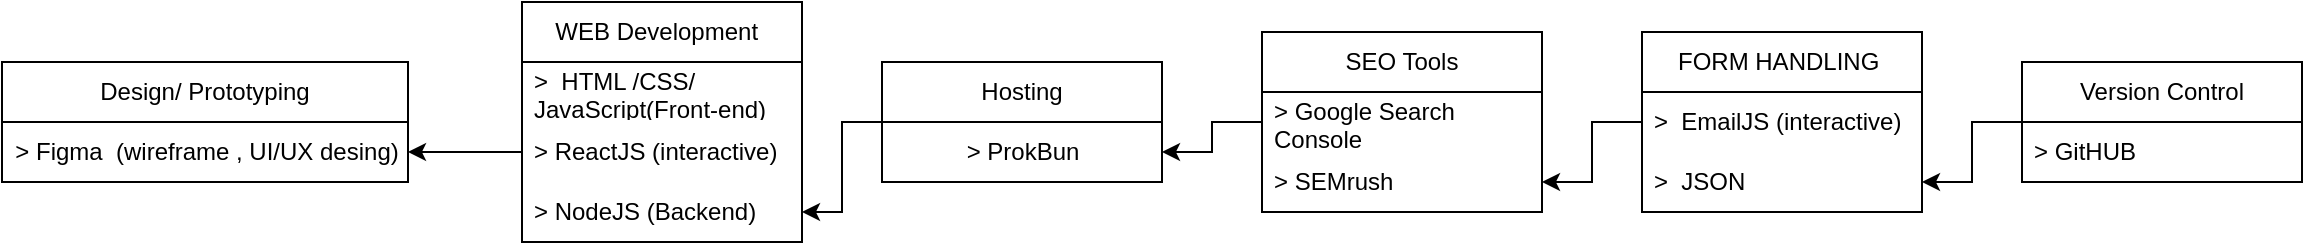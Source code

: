 <mxfile version="26.0.16" pages="2">
  <diagram id="FNdjv1YbJgxSGNOFn9Zf" name="TOOLS ">
    <mxGraphModel dx="2415" dy="694" grid="1" gridSize="10" guides="1" tooltips="1" connect="1" arrows="1" fold="1" page="1" pageScale="1" pageWidth="850" pageHeight="1100" math="0" shadow="0">
      <root>
        <mxCell id="0" />
        <mxCell id="1" parent="0" />
        <mxCell id="0UFGKmw2PZEL2qTUfrYa-1" value="WEB Development&lt;span style=&quot;white-space: pre;&quot;&gt;&#x9;&lt;/span&gt;" style="swimlane;fontStyle=0;childLayout=stackLayout;horizontal=1;startSize=30;horizontalStack=0;resizeParent=1;resizeParentMax=0;resizeLast=0;collapsible=1;marginBottom=0;whiteSpace=wrap;html=1;" vertex="1" parent="1">
          <mxGeometry x="200" y="210" width="140" height="120" as="geometry" />
        </mxCell>
        <mxCell id="0UFGKmw2PZEL2qTUfrYa-6" value="&amp;gt;&amp;nbsp; HTML /CSS/ JavaScript(Front-end)" style="text;strokeColor=none;fillColor=none;align=left;verticalAlign=middle;spacingLeft=4;spacingRight=4;overflow=hidden;points=[[0,0.5],[1,0.5]];portConstraint=eastwest;rotatable=0;whiteSpace=wrap;html=1;" vertex="1" parent="0UFGKmw2PZEL2qTUfrYa-1">
          <mxGeometry y="30" width="140" height="30" as="geometry" />
        </mxCell>
        <mxCell id="0UFGKmw2PZEL2qTUfrYa-3" value="&amp;gt; ReactJS (interactive)" style="text;strokeColor=none;fillColor=none;align=left;verticalAlign=middle;spacingLeft=4;spacingRight=4;overflow=hidden;points=[[0,0.5],[1,0.5]];portConstraint=eastwest;rotatable=0;whiteSpace=wrap;html=1;" vertex="1" parent="0UFGKmw2PZEL2qTUfrYa-1">
          <mxGeometry y="60" width="140" height="30" as="geometry" />
        </mxCell>
        <mxCell id="0UFGKmw2PZEL2qTUfrYa-4" value="&amp;gt; NodeJS (Backend)&amp;nbsp;" style="text;strokeColor=none;fillColor=none;align=left;verticalAlign=middle;spacingLeft=4;spacingRight=4;overflow=hidden;points=[[0,0.5],[1,0.5]];portConstraint=eastwest;rotatable=0;whiteSpace=wrap;html=1;" vertex="1" parent="0UFGKmw2PZEL2qTUfrYa-1">
          <mxGeometry y="90" width="140" height="30" as="geometry" />
        </mxCell>
        <mxCell id="0UFGKmw2PZEL2qTUfrYa-5" value="Design/ Prototyping" style="swimlane;fontStyle=0;childLayout=stackLayout;horizontal=1;startSize=30;horizontalStack=0;resizeParent=1;resizeParentMax=0;resizeLast=0;collapsible=1;marginBottom=0;whiteSpace=wrap;html=1;" vertex="1" parent="1">
          <mxGeometry x="-60" y="240" width="203" height="60" as="geometry" />
        </mxCell>
        <mxCell id="0UFGKmw2PZEL2qTUfrYa-26" value="&amp;gt; Figma&amp;nbsp; (wireframe , UI/UX desing)" style="text;html=1;align=center;verticalAlign=middle;resizable=0;points=[];autosize=1;strokeColor=none;fillColor=none;" vertex="1" parent="0UFGKmw2PZEL2qTUfrYa-5">
          <mxGeometry y="30" width="203" height="30" as="geometry" />
        </mxCell>
        <mxCell id="0UFGKmw2PZEL2qTUfrYa-30" value="" style="edgeStyle=orthogonalEdgeStyle;rounded=0;orthogonalLoop=1;jettySize=auto;html=1;" edge="1" parent="1" source="0UFGKmw2PZEL2qTUfrYa-9" target="0UFGKmw2PZEL2qTUfrYa-4">
          <mxGeometry relative="1" as="geometry" />
        </mxCell>
        <mxCell id="0UFGKmw2PZEL2qTUfrYa-9" value="Hosting" style="swimlane;fontStyle=0;childLayout=stackLayout;horizontal=1;startSize=30;horizontalStack=0;resizeParent=1;resizeParentMax=0;resizeLast=0;collapsible=1;marginBottom=0;whiteSpace=wrap;html=1;" vertex="1" parent="1">
          <mxGeometry x="380" y="240" width="140" height="60" as="geometry" />
        </mxCell>
        <mxCell id="0UFGKmw2PZEL2qTUfrYa-28" value="&amp;gt; ProkBun" style="text;html=1;align=center;verticalAlign=middle;resizable=0;points=[];autosize=1;strokeColor=none;fillColor=none;" vertex="1" parent="0UFGKmw2PZEL2qTUfrYa-9">
          <mxGeometry y="30" width="140" height="30" as="geometry" />
        </mxCell>
        <mxCell id="0UFGKmw2PZEL2qTUfrYa-31" value="" style="edgeStyle=orthogonalEdgeStyle;rounded=0;orthogonalLoop=1;jettySize=auto;html=1;" edge="1" parent="1" source="0UFGKmw2PZEL2qTUfrYa-13" target="0UFGKmw2PZEL2qTUfrYa-28">
          <mxGeometry relative="1" as="geometry" />
        </mxCell>
        <mxCell id="0UFGKmw2PZEL2qTUfrYa-13" value="SEO Tools" style="swimlane;fontStyle=0;childLayout=stackLayout;horizontal=1;startSize=30;horizontalStack=0;resizeParent=1;resizeParentMax=0;resizeLast=0;collapsible=1;marginBottom=0;whiteSpace=wrap;html=1;" vertex="1" parent="1">
          <mxGeometry x="570" y="225" width="140" height="90" as="geometry" />
        </mxCell>
        <mxCell id="0UFGKmw2PZEL2qTUfrYa-14" value="&amp;gt; Google Search Console" style="text;strokeColor=none;fillColor=none;align=left;verticalAlign=middle;spacingLeft=4;spacingRight=4;overflow=hidden;points=[[0,0.5],[1,0.5]];portConstraint=eastwest;rotatable=0;whiteSpace=wrap;html=1;" vertex="1" parent="0UFGKmw2PZEL2qTUfrYa-13">
          <mxGeometry y="30" width="140" height="30" as="geometry" />
        </mxCell>
        <mxCell id="0UFGKmw2PZEL2qTUfrYa-15" value="&amp;gt; SEMrush" style="text;strokeColor=none;fillColor=none;align=left;verticalAlign=middle;spacingLeft=4;spacingRight=4;overflow=hidden;points=[[0,0.5],[1,0.5]];portConstraint=eastwest;rotatable=0;whiteSpace=wrap;html=1;" vertex="1" parent="0UFGKmw2PZEL2qTUfrYa-13">
          <mxGeometry y="60" width="140" height="30" as="geometry" />
        </mxCell>
        <mxCell id="0UFGKmw2PZEL2qTUfrYa-32" value="" style="edgeStyle=orthogonalEdgeStyle;rounded=0;orthogonalLoop=1;jettySize=auto;html=1;" edge="1" parent="1" source="0UFGKmw2PZEL2qTUfrYa-17" target="0UFGKmw2PZEL2qTUfrYa-15">
          <mxGeometry relative="1" as="geometry" />
        </mxCell>
        <mxCell id="0UFGKmw2PZEL2qTUfrYa-17" value="FORM HANDLING&amp;nbsp;" style="swimlane;fontStyle=0;childLayout=stackLayout;horizontal=1;startSize=30;horizontalStack=0;resizeParent=1;resizeParentMax=0;resizeLast=0;collapsible=1;marginBottom=0;whiteSpace=wrap;html=1;" vertex="1" parent="1">
          <mxGeometry x="760" y="225" width="140" height="90" as="geometry" />
        </mxCell>
        <mxCell id="0UFGKmw2PZEL2qTUfrYa-18" value="&amp;gt;&amp;nbsp; EmailJS (interactive)&amp;nbsp;" style="text;strokeColor=none;fillColor=none;align=left;verticalAlign=middle;spacingLeft=4;spacingRight=4;overflow=hidden;points=[[0,0.5],[1,0.5]];portConstraint=eastwest;rotatable=0;whiteSpace=wrap;html=1;" vertex="1" parent="0UFGKmw2PZEL2qTUfrYa-17">
          <mxGeometry y="30" width="140" height="30" as="geometry" />
        </mxCell>
        <mxCell id="0UFGKmw2PZEL2qTUfrYa-19" value="&amp;gt;&amp;nbsp; JSON" style="text;strokeColor=none;fillColor=none;align=left;verticalAlign=middle;spacingLeft=4;spacingRight=4;overflow=hidden;points=[[0,0.5],[1,0.5]];portConstraint=eastwest;rotatable=0;whiteSpace=wrap;html=1;" vertex="1" parent="0UFGKmw2PZEL2qTUfrYa-17">
          <mxGeometry y="60" width="140" height="30" as="geometry" />
        </mxCell>
        <mxCell id="0UFGKmw2PZEL2qTUfrYa-34" value="" style="edgeStyle=orthogonalEdgeStyle;rounded=0;orthogonalLoop=1;jettySize=auto;html=1;" edge="1" parent="1" source="0UFGKmw2PZEL2qTUfrYa-21" target="0UFGKmw2PZEL2qTUfrYa-19">
          <mxGeometry relative="1" as="geometry" />
        </mxCell>
        <mxCell id="0UFGKmw2PZEL2qTUfrYa-21" value="Version Control" style="swimlane;fontStyle=0;childLayout=stackLayout;horizontal=1;startSize=30;horizontalStack=0;resizeParent=1;resizeParentMax=0;resizeLast=0;collapsible=1;marginBottom=0;whiteSpace=wrap;html=1;" vertex="1" parent="1">
          <mxGeometry x="950" y="240" width="140" height="60" as="geometry" />
        </mxCell>
        <mxCell id="0UFGKmw2PZEL2qTUfrYa-22" value="&amp;gt; GitHUB" style="text;strokeColor=none;fillColor=none;align=left;verticalAlign=middle;spacingLeft=4;spacingRight=4;overflow=hidden;points=[[0,0.5],[1,0.5]];portConstraint=eastwest;rotatable=0;whiteSpace=wrap;html=1;" vertex="1" parent="0UFGKmw2PZEL2qTUfrYa-21">
          <mxGeometry y="30" width="140" height="30" as="geometry" />
        </mxCell>
        <mxCell id="0UFGKmw2PZEL2qTUfrYa-35" value="" style="edgeStyle=orthogonalEdgeStyle;rounded=0;orthogonalLoop=1;jettySize=auto;html=1;" edge="1" parent="1" source="0UFGKmw2PZEL2qTUfrYa-3" target="0UFGKmw2PZEL2qTUfrYa-26">
          <mxGeometry relative="1" as="geometry" />
        </mxCell>
      </root>
    </mxGraphModel>
  </diagram>
  <diagram id="2BlA7Z3bTRSa_G9sAwES" name="FRONT END ( USER FLOW)">
    <mxGraphModel dx="4965" dy="694" grid="1" gridSize="10" guides="1" tooltips="1" connect="1" arrows="1" fold="1" page="1" pageScale="1" pageWidth="850" pageHeight="1100" math="0" shadow="0">
      <root>
        <mxCell id="0" />
        <mxCell id="1" parent="0" />
        <mxCell id="0I1-PB76EcJuAj-KbtbG-3" value="" style="edgeStyle=orthogonalEdgeStyle;rounded=0;orthogonalLoop=1;jettySize=auto;html=1;" edge="1" parent="1" source="0I1-PB76EcJuAj-KbtbG-1" target="0I1-PB76EcJuAj-KbtbG-2">
          <mxGeometry relative="1" as="geometry" />
        </mxCell>
        <mxCell id="0I1-PB76EcJuAj-KbtbG-5" value="" style="edgeStyle=orthogonalEdgeStyle;rounded=0;orthogonalLoop=1;jettySize=auto;html=1;" edge="1" parent="1" source="0I1-PB76EcJuAj-KbtbG-1" target="0I1-PB76EcJuAj-KbtbG-4">
          <mxGeometry relative="1" as="geometry">
            <Array as="points">
              <mxPoint x="-2279" y="140" />
            </Array>
          </mxGeometry>
        </mxCell>
        <mxCell id="0I1-PB76EcJuAj-KbtbG-7" value="" style="edgeStyle=orthogonalEdgeStyle;rounded=0;orthogonalLoop=1;jettySize=auto;html=1;entryX=0.25;entryY=0;entryDx=0;entryDy=0;" edge="1" parent="1" source="0I1-PB76EcJuAj-KbtbG-1" target="0I1-PB76EcJuAj-KbtbG-6">
          <mxGeometry relative="1" as="geometry">
            <mxPoint x="-2155" y="170" as="sourcePoint" />
            <mxPoint x="-2210" y="240" as="targetPoint" />
          </mxGeometry>
        </mxCell>
        <mxCell id="0I1-PB76EcJuAj-KbtbG-11" value="" style="edgeStyle=orthogonalEdgeStyle;rounded=0;orthogonalLoop=1;jettySize=auto;html=1;" edge="1" parent="1">
          <mxGeometry relative="1" as="geometry">
            <mxPoint x="-2070" y="140" as="sourcePoint" />
            <mxPoint x="-1900" y="305" as="targetPoint" />
          </mxGeometry>
        </mxCell>
        <mxCell id="0I1-PB76EcJuAj-KbtbG-17" value="" style="edgeStyle=orthogonalEdgeStyle;rounded=0;orthogonalLoop=1;jettySize=auto;html=1;entryX=0.5;entryY=0;entryDx=0;entryDy=0;" edge="1" parent="1" source="0I1-PB76EcJuAj-KbtbG-1" target="0I1-PB76EcJuAj-KbtbG-8">
          <mxGeometry relative="1" as="geometry">
            <mxPoint x="-2120" y="240" as="targetPoint" />
            <Array as="points">
              <mxPoint x="-2100" y="210" />
              <mxPoint x="-2030" y="210" />
            </Array>
          </mxGeometry>
        </mxCell>
        <mxCell id="0I1-PB76EcJuAj-KbtbG-19" value="" style="edgeStyle=orthogonalEdgeStyle;rounded=0;orthogonalLoop=1;jettySize=auto;html=1;" edge="1" parent="1" source="0I1-PB76EcJuAj-KbtbG-1" target="0I1-PB76EcJuAj-KbtbG-18">
          <mxGeometry relative="1" as="geometry" />
        </mxCell>
        <mxCell id="0I1-PB76EcJuAj-KbtbG-21" value="" style="edgeStyle=orthogonalEdgeStyle;rounded=0;orthogonalLoop=1;jettySize=auto;html=1;" edge="1" parent="1" source="0I1-PB76EcJuAj-KbtbG-1" target="0I1-PB76EcJuAj-KbtbG-20">
          <mxGeometry relative="1" as="geometry">
            <Array as="points">
              <mxPoint x="-2240" y="70" />
              <mxPoint x="-2240" y="70" />
            </Array>
          </mxGeometry>
        </mxCell>
        <mxCell id="0I1-PB76EcJuAj-KbtbG-1" value="WELCOME PAGE&amp;nbsp;" style="whiteSpace=wrap;html=1;aspect=fixed;" vertex="1" parent="1">
          <mxGeometry x="-2170" y="60" width="100" height="100" as="geometry" />
        </mxCell>
        <mxCell id="0I1-PB76EcJuAj-KbtbG-2" value="MAGAZINES&amp;nbsp;&lt;span style=&quot;white-space: pre;&quot;&gt;&#x9;&lt;/span&gt;" style="whiteSpace=wrap;html=1;aspect=fixed;" vertex="1" parent="1">
          <mxGeometry x="-2450" y="270" width="100" height="100" as="geometry" />
        </mxCell>
        <mxCell id="0I1-PB76EcJuAj-KbtbG-4" value="CHILDREN&#39;S BOOKS&amp;nbsp;" style="whiteSpace=wrap;html=1;aspect=fixed;" vertex="1" parent="1">
          <mxGeometry x="-2329" y="270" width="100" height="100" as="geometry" />
        </mxCell>
        <mxCell id="0I1-PB76EcJuAj-KbtbG-6" value="GAMES DESIGN&amp;nbsp;" style="whiteSpace=wrap;html=1;aspect=fixed;" vertex="1" parent="1">
          <mxGeometry x="-2210" y="270" width="100" height="100" as="geometry" />
        </mxCell>
        <mxCell id="0I1-PB76EcJuAj-KbtbG-8" value="ILLUSTRATIONS&amp;nbsp;" style="whiteSpace=wrap;html=1;aspect=fixed;" vertex="1" parent="1">
          <mxGeometry x="-2080" y="270" width="100" height="100" as="geometry" />
        </mxCell>
        <mxCell id="0I1-PB76EcJuAj-KbtbG-10" value="PRINTABLES" style="whiteSpace=wrap;html=1;aspect=fixed;" vertex="1" parent="1">
          <mxGeometry x="-1960" y="260" width="100" height="100" as="geometry" />
        </mxCell>
        <mxCell id="0I1-PB76EcJuAj-KbtbG-18" value="ABOUT ME&amp;nbsp;" style="whiteSpace=wrap;html=1;aspect=fixed;" vertex="1" parent="1">
          <mxGeometry x="-1830" y="260" width="100" height="100" as="geometry" />
        </mxCell>
        <mxCell id="0I1-PB76EcJuAj-KbtbG-23" value="" style="edgeStyle=orthogonalEdgeStyle;rounded=0;orthogonalLoop=1;jettySize=auto;html=1;entryX=0.4;entryY=1;entryDx=0;entryDy=0;entryPerimeter=0;" edge="1" parent="1" source="0I1-PB76EcJuAj-KbtbG-20" target="0I1-PB76EcJuAj-KbtbG-2">
          <mxGeometry relative="1" as="geometry">
            <mxPoint x="-2410" y="510" as="targetPoint" />
            <Array as="points">
              <mxPoint x="-2410" y="470" />
            </Array>
          </mxGeometry>
        </mxCell>
        <mxCell id="0I1-PB76EcJuAj-KbtbG-20" value="MEDA LINKS&amp;nbsp;" style="whiteSpace=wrap;html=1;aspect=fixed;" vertex="1" parent="1">
          <mxGeometry x="-2590" y="460" width="100" height="100" as="geometry" />
        </mxCell>
        <mxCell id="0I1-PB76EcJuAj-KbtbG-24" value="" style="edgeStyle=orthogonalEdgeStyle;rounded=0;orthogonalLoop=1;jettySize=auto;html=1;entryX=0.4;entryY=1;entryDx=0;entryDy=0;entryPerimeter=0;exitX=1;exitY=0.25;exitDx=0;exitDy=0;" edge="1" parent="1" source="0I1-PB76EcJuAj-KbtbG-20">
          <mxGeometry relative="1" as="geometry">
            <mxPoint x="-2380" y="465" as="sourcePoint" />
            <mxPoint x="-2290" y="370" as="targetPoint" />
            <Array as="points">
              <mxPoint x="-2290" y="485" />
            </Array>
          </mxGeometry>
        </mxCell>
        <mxCell id="0I1-PB76EcJuAj-KbtbG-25" value="" style="edgeStyle=orthogonalEdgeStyle;rounded=0;orthogonalLoop=1;jettySize=auto;html=1;entryX=0.4;entryY=1;entryDx=0;entryDy=0;entryPerimeter=0;exitX=1;exitY=0.5;exitDx=0;exitDy=0;" edge="1" parent="1" source="0I1-PB76EcJuAj-KbtbG-20">
          <mxGeometry relative="1" as="geometry">
            <mxPoint x="-2240" y="510" as="sourcePoint" />
            <mxPoint x="-2160" y="370" as="targetPoint" />
            <Array as="points">
              <mxPoint x="-2490" y="500" />
              <mxPoint x="-2159" y="500" />
            </Array>
          </mxGeometry>
        </mxCell>
        <mxCell id="0I1-PB76EcJuAj-KbtbG-26" value="" style="edgeStyle=orthogonalEdgeStyle;rounded=0;orthogonalLoop=1;jettySize=auto;html=1;entryX=0.5;entryY=1;entryDx=0;entryDy=0;exitX=0.997;exitY=0.67;exitDx=0;exitDy=0;exitPerimeter=0;" edge="1" parent="1">
          <mxGeometry relative="1" as="geometry">
            <mxPoint x="-2490" y="517" as="sourcePoint" />
            <mxPoint x="-2029.7" y="360" as="targetPoint" />
            <Array as="points">
              <mxPoint x="-2029.7" y="517" />
            </Array>
          </mxGeometry>
        </mxCell>
        <mxCell id="0I1-PB76EcJuAj-KbtbG-27" value="" style="edgeStyle=orthogonalEdgeStyle;rounded=0;orthogonalLoop=1;jettySize=auto;html=1;entryX=0.343;entryY=0.97;entryDx=0;entryDy=0;entryPerimeter=0;" edge="1" parent="1" target="0I1-PB76EcJuAj-KbtbG-10">
          <mxGeometry relative="1" as="geometry">
            <mxPoint x="-2490" y="539" as="sourcePoint" />
            <mxPoint x="-1900" y="380" as="targetPoint" />
            <Array as="points">
              <mxPoint x="-2490" y="530" />
              <mxPoint x="-1916" y="530" />
            </Array>
          </mxGeometry>
        </mxCell>
        <mxCell id="0I1-PB76EcJuAj-KbtbG-29" value="" style="edgeStyle=orthogonalEdgeStyle;rounded=0;orthogonalLoop=1;jettySize=auto;html=1;entryX=0.4;entryY=1;entryDx=0;entryDy=0;entryPerimeter=0;exitX=0.997;exitY=0.897;exitDx=0;exitDy=0;exitPerimeter=0;" edge="1" parent="1">
          <mxGeometry relative="1" as="geometry">
            <mxPoint x="-2490" y="539.7" as="sourcePoint" />
            <mxPoint x="-1769.7" y="360" as="targetPoint" />
            <Array as="points">
              <mxPoint x="-2489.7" y="550" />
              <mxPoint x="-1769.7" y="550" />
            </Array>
          </mxGeometry>
        </mxCell>
      </root>
    </mxGraphModel>
  </diagram>
</mxfile>
